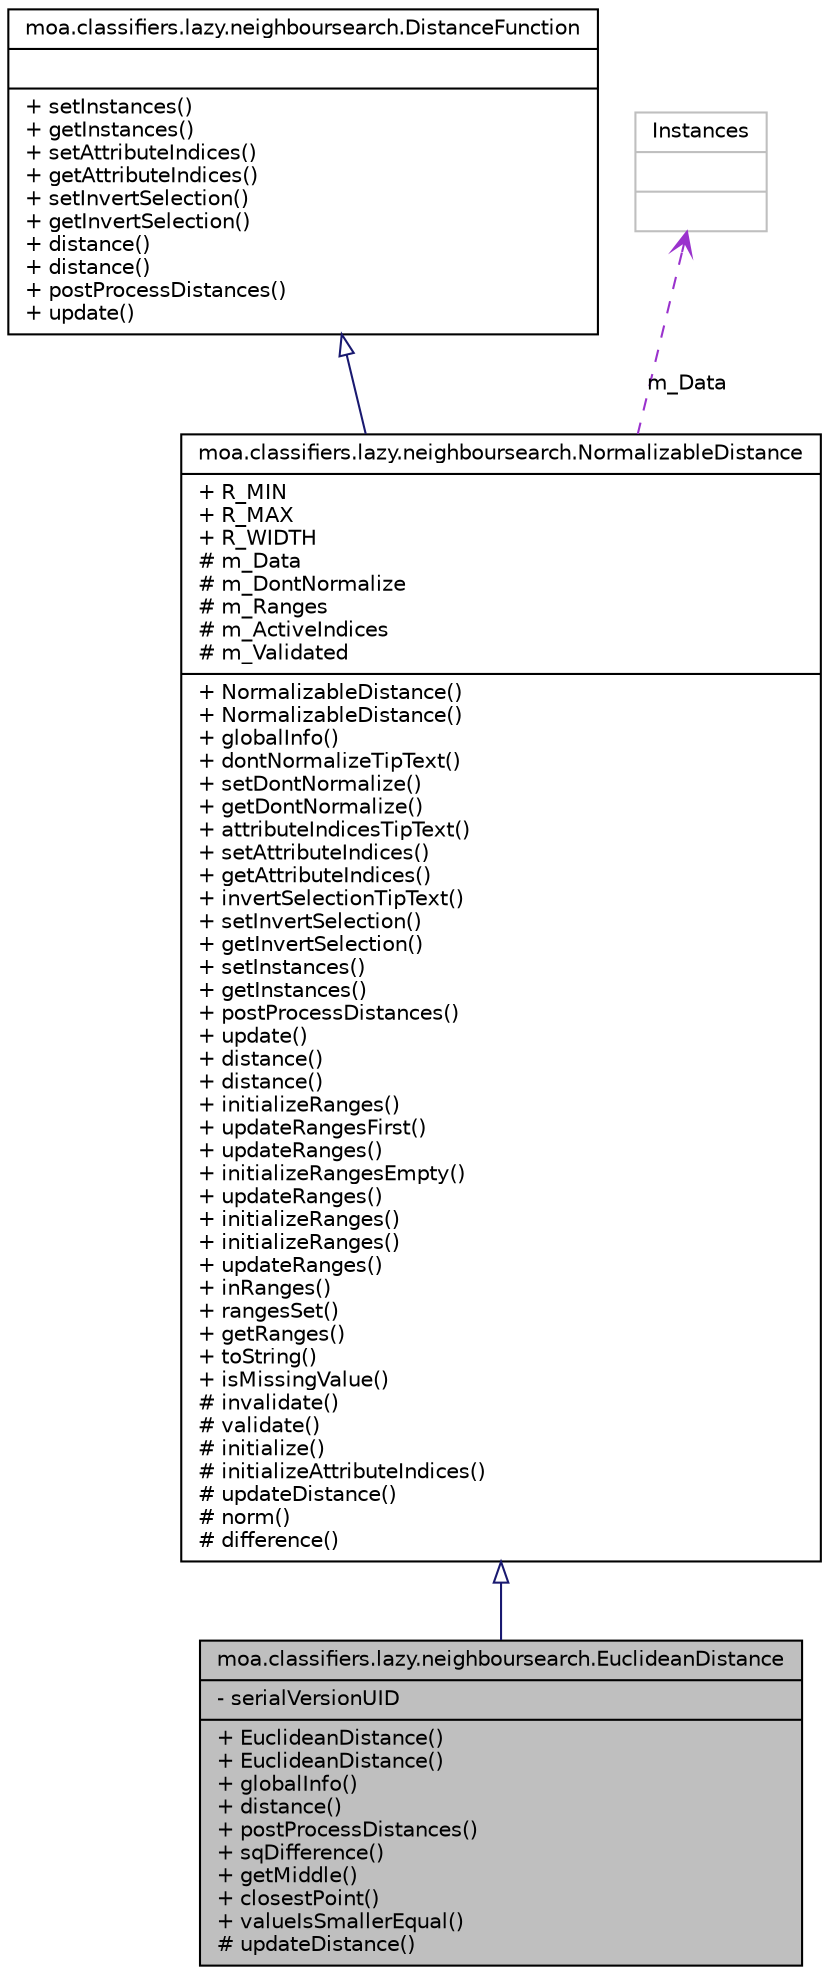 digraph G
{
  edge [fontname="Helvetica",fontsize="10",labelfontname="Helvetica",labelfontsize="10"];
  node [fontname="Helvetica",fontsize="10",shape=record];
  Node1 [label="{moa.classifiers.lazy.neighboursearch.EuclideanDistance\n|- serialVersionUID\l|+ EuclideanDistance()\l+ EuclideanDistance()\l+ globalInfo()\l+ distance()\l+ postProcessDistances()\l+ sqDifference()\l+ getMiddle()\l+ closestPoint()\l+ valueIsSmallerEqual()\l# updateDistance()\l}",height=0.2,width=0.4,color="black", fillcolor="grey75", style="filled" fontcolor="black"];
  Node2 -> Node1 [dir=back,color="midnightblue",fontsize="10",style="solid",arrowtail="empty",fontname="Helvetica"];
  Node2 [label="{moa.classifiers.lazy.neighboursearch.NormalizableDistance\n|+ R_MIN\l+ R_MAX\l+ R_WIDTH\l# m_Data\l# m_DontNormalize\l# m_Ranges\l# m_ActiveIndices\l# m_Validated\l|+ NormalizableDistance()\l+ NormalizableDistance()\l+ globalInfo()\l+ dontNormalizeTipText()\l+ setDontNormalize()\l+ getDontNormalize()\l+ attributeIndicesTipText()\l+ setAttributeIndices()\l+ getAttributeIndices()\l+ invertSelectionTipText()\l+ setInvertSelection()\l+ getInvertSelection()\l+ setInstances()\l+ getInstances()\l+ postProcessDistances()\l+ update()\l+ distance()\l+ distance()\l+ initializeRanges()\l+ updateRangesFirst()\l+ updateRanges()\l+ initializeRangesEmpty()\l+ updateRanges()\l+ initializeRanges()\l+ initializeRanges()\l+ updateRanges()\l+ inRanges()\l+ rangesSet()\l+ getRanges()\l+ toString()\l+ isMissingValue()\l# invalidate()\l# validate()\l# initialize()\l# initializeAttributeIndices()\l# updateDistance()\l# norm()\l# difference()\l}",height=0.2,width=0.4,color="black", fillcolor="white", style="filled",URL="$classmoa_1_1classifiers_1_1lazy_1_1neighboursearch_1_1NormalizableDistance.html",tooltip="Represents the abstract ancestor for normalizable distance functions, like Euclidean..."];
  Node3 -> Node2 [dir=back,color="midnightblue",fontsize="10",style="solid",arrowtail="empty",fontname="Helvetica"];
  Node3 [label="{moa.classifiers.lazy.neighboursearch.DistanceFunction\n||+ setInstances()\l+ getInstances()\l+ setAttributeIndices()\l+ getAttributeIndices()\l+ setInvertSelection()\l+ getInvertSelection()\l+ distance()\l+ distance()\l+ postProcessDistances()\l+ update()\l}",height=0.2,width=0.4,color="black", fillcolor="white", style="filled",URL="$interfacemoa_1_1classifiers_1_1lazy_1_1neighboursearch_1_1DistanceFunction.html",tooltip="Interface for any class that can compute and return distances between two instances..."];
  Node4 -> Node2 [dir=back,color="darkorchid3",fontsize="10",style="dashed",label="m_Data",arrowtail="open",fontname="Helvetica"];
  Node4 [label="{Instances\n||}",height=0.2,width=0.4,color="grey75", fillcolor="white", style="filled"];
}

